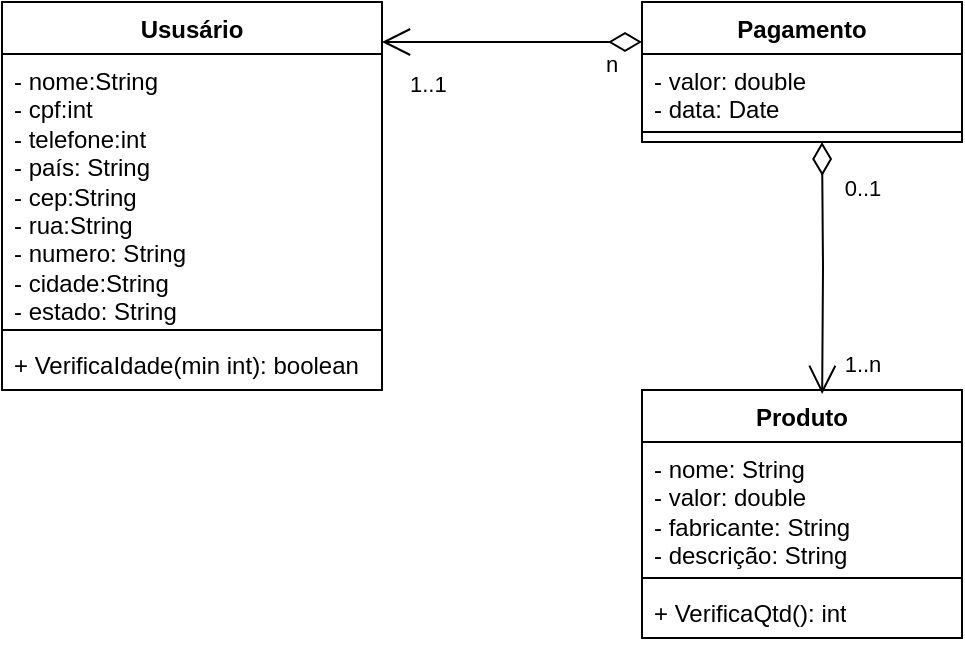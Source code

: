 <mxfile version="26.0.14">
  <diagram name="Página-1" id="pa-GHZ_JD1cGqn1HO5cw">
    <mxGraphModel dx="880" dy="434" grid="1" gridSize="10" guides="1" tooltips="1" connect="1" arrows="1" fold="1" page="1" pageScale="1" pageWidth="827" pageHeight="1169" math="0" shadow="0">
      <root>
        <mxCell id="0" />
        <mxCell id="1" parent="0" />
        <mxCell id="VH7Vees3Zcii2fquib4p-1" value="Ususário" style="swimlane;fontStyle=1;align=center;verticalAlign=top;childLayout=stackLayout;horizontal=1;startSize=26;horizontalStack=0;resizeParent=1;resizeParentMax=0;resizeLast=0;collapsible=1;marginBottom=0;whiteSpace=wrap;html=1;" parent="1" vertex="1">
          <mxGeometry x="160" y="110" width="190" height="194" as="geometry" />
        </mxCell>
        <mxCell id="VH7Vees3Zcii2fquib4p-2" value="- nome:String&lt;div&gt;- cpf:int&lt;/div&gt;&lt;div&gt;- telefone:int&lt;/div&gt;&lt;div&gt;- país: String&lt;/div&gt;&lt;div&gt;- cep:String&lt;/div&gt;&lt;div&gt;- rua:String&lt;/div&gt;&lt;div&gt;- numero: String&lt;/div&gt;&lt;div&gt;- cidade:String&lt;/div&gt;&lt;div&gt;- estado: String&lt;/div&gt;" style="text;strokeColor=none;fillColor=none;align=left;verticalAlign=top;spacingLeft=4;spacingRight=4;overflow=hidden;rotatable=0;points=[[0,0.5],[1,0.5]];portConstraint=eastwest;whiteSpace=wrap;html=1;" parent="VH7Vees3Zcii2fquib4p-1" vertex="1">
          <mxGeometry y="26" width="190" height="134" as="geometry" />
        </mxCell>
        <mxCell id="VH7Vees3Zcii2fquib4p-3" value="" style="line;strokeWidth=1;fillColor=none;align=left;verticalAlign=middle;spacingTop=-1;spacingLeft=3;spacingRight=3;rotatable=0;labelPosition=right;points=[];portConstraint=eastwest;strokeColor=inherit;" parent="VH7Vees3Zcii2fquib4p-1" vertex="1">
          <mxGeometry y="160" width="190" height="8" as="geometry" />
        </mxCell>
        <mxCell id="VH7Vees3Zcii2fquib4p-4" value="+ VerificaIdade(min int): boolean&amp;nbsp;" style="text;strokeColor=none;fillColor=none;align=left;verticalAlign=top;spacingLeft=4;spacingRight=4;overflow=hidden;rotatable=0;points=[[0,0.5],[1,0.5]];portConstraint=eastwest;whiteSpace=wrap;html=1;" parent="VH7Vees3Zcii2fquib4p-1" vertex="1">
          <mxGeometry y="168" width="190" height="26" as="geometry" />
        </mxCell>
        <mxCell id="VH7Vees3Zcii2fquib4p-5" value="Pagamento" style="swimlane;fontStyle=1;align=center;verticalAlign=top;childLayout=stackLayout;horizontal=1;startSize=26;horizontalStack=0;resizeParent=1;resizeParentMax=0;resizeLast=0;collapsible=1;marginBottom=0;whiteSpace=wrap;html=1;" parent="1" vertex="1">
          <mxGeometry x="480" y="110" width="160" height="70" as="geometry" />
        </mxCell>
        <mxCell id="VH7Vees3Zcii2fquib4p-6" value="- valor: double&lt;div&gt;- data: Date&lt;/div&gt;" style="text;strokeColor=none;fillColor=none;align=left;verticalAlign=top;spacingLeft=4;spacingRight=4;overflow=hidden;rotatable=0;points=[[0,0.5],[1,0.5]];portConstraint=eastwest;whiteSpace=wrap;html=1;" parent="VH7Vees3Zcii2fquib4p-5" vertex="1">
          <mxGeometry y="26" width="160" height="34" as="geometry" />
        </mxCell>
        <mxCell id="VH7Vees3Zcii2fquib4p-7" value="" style="line;strokeWidth=1;fillColor=none;align=left;verticalAlign=middle;spacingTop=-1;spacingLeft=3;spacingRight=3;rotatable=0;labelPosition=right;points=[];portConstraint=eastwest;strokeColor=inherit;" parent="VH7Vees3Zcii2fquib4p-5" vertex="1">
          <mxGeometry y="60" width="160" height="10" as="geometry" />
        </mxCell>
        <mxCell id="VH7Vees3Zcii2fquib4p-9" value="Produto" style="swimlane;fontStyle=1;align=center;verticalAlign=top;childLayout=stackLayout;horizontal=1;startSize=26;horizontalStack=0;resizeParent=1;resizeParentMax=0;resizeLast=0;collapsible=1;marginBottom=0;whiteSpace=wrap;html=1;" parent="1" vertex="1">
          <mxGeometry x="480" y="304" width="160" height="124" as="geometry" />
        </mxCell>
        <mxCell id="VH7Vees3Zcii2fquib4p-10" value="- nome: String&lt;div&gt;- valor: double&lt;/div&gt;&lt;div&gt;- fabricante: String&lt;/div&gt;&lt;div&gt;- descrição: String&lt;/div&gt;" style="text;strokeColor=none;fillColor=none;align=left;verticalAlign=top;spacingLeft=4;spacingRight=4;overflow=hidden;rotatable=0;points=[[0,0.5],[1,0.5]];portConstraint=eastwest;whiteSpace=wrap;html=1;" parent="VH7Vees3Zcii2fquib4p-9" vertex="1">
          <mxGeometry y="26" width="160" height="64" as="geometry" />
        </mxCell>
        <mxCell id="VH7Vees3Zcii2fquib4p-11" value="" style="line;strokeWidth=1;fillColor=none;align=left;verticalAlign=middle;spacingTop=-1;spacingLeft=3;spacingRight=3;rotatable=0;labelPosition=right;points=[];portConstraint=eastwest;strokeColor=inherit;" parent="VH7Vees3Zcii2fquib4p-9" vertex="1">
          <mxGeometry y="90" width="160" height="8" as="geometry" />
        </mxCell>
        <mxCell id="VH7Vees3Zcii2fquib4p-12" value="+ VerificaQtd(): int" style="text;strokeColor=none;fillColor=none;align=left;verticalAlign=top;spacingLeft=4;spacingRight=4;overflow=hidden;rotatable=0;points=[[0,0.5],[1,0.5]];portConstraint=eastwest;whiteSpace=wrap;html=1;" parent="VH7Vees3Zcii2fquib4p-9" vertex="1">
          <mxGeometry y="98" width="160" height="26" as="geometry" />
        </mxCell>
        <mxCell id="VH7Vees3Zcii2fquib4p-46" value="n" style="endArrow=open;html=1;endSize=12;startArrow=diamondThin;startSize=14;startFill=0;edgeStyle=orthogonalEdgeStyle;align=left;verticalAlign=bottom;rounded=0;" parent="1" edge="1">
          <mxGeometry x="-0.692" y="20" relative="1" as="geometry">
            <mxPoint x="480" y="130" as="sourcePoint" />
            <mxPoint x="350" y="130" as="targetPoint" />
            <mxPoint as="offset" />
          </mxGeometry>
        </mxCell>
        <mxCell id="VH7Vees3Zcii2fquib4p-47" value="0..1" style="edgeLabel;html=1;align=center;verticalAlign=middle;resizable=0;points=[];" parent="VH7Vees3Zcii2fquib4p-46" vertex="1" connectable="0">
          <mxGeometry x="0.585" y="-2" relative="1" as="geometry">
            <mxPoint x="213" y="75" as="offset" />
          </mxGeometry>
        </mxCell>
        <mxCell id="VH7Vees3Zcii2fquib4p-50" value="1..1" style="endArrow=open;html=1;endSize=12;startArrow=diamondThin;startSize=14;startFill=0;edgeStyle=orthogonalEdgeStyle;align=left;verticalAlign=bottom;rounded=0;entryX=0.563;entryY=0.016;entryDx=0;entryDy=0;entryPerimeter=0;" parent="1" target="VH7Vees3Zcii2fquib4p-9" edge="1">
          <mxGeometry x="-1" y="-211" relative="1" as="geometry">
            <mxPoint x="570" y="180" as="sourcePoint" />
            <mxPoint x="570" y="290" as="targetPoint" />
            <Array as="points" />
            <mxPoint x="3" y="-22" as="offset" />
          </mxGeometry>
        </mxCell>
        <mxCell id="VH7Vees3Zcii2fquib4p-51" value="1..n" style="edgeLabel;html=1;align=center;verticalAlign=middle;resizable=0;points=[];" parent="VH7Vees3Zcii2fquib4p-50" vertex="1" connectable="0">
          <mxGeometry x="0.723" y="9" relative="1" as="geometry">
            <mxPoint x="11" y="2" as="offset" />
          </mxGeometry>
        </mxCell>
      </root>
    </mxGraphModel>
  </diagram>
</mxfile>
